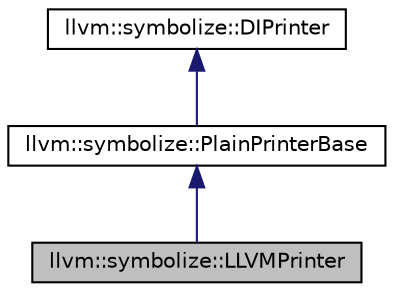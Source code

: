 digraph "llvm::symbolize::LLVMPrinter"
{
 // LATEX_PDF_SIZE
  bgcolor="transparent";
  edge [fontname="Helvetica",fontsize="10",labelfontname="Helvetica",labelfontsize="10"];
  node [fontname="Helvetica",fontsize="10",shape=record];
  Node1 [label="llvm::symbolize::LLVMPrinter",height=0.2,width=0.4,color="black", fillcolor="grey75", style="filled", fontcolor="black",tooltip=" "];
  Node2 -> Node1 [dir="back",color="midnightblue",fontsize="10",style="solid",fontname="Helvetica"];
  Node2 [label="llvm::symbolize::PlainPrinterBase",height=0.2,width=0.4,color="black",URL="$classllvm_1_1symbolize_1_1PlainPrinterBase.html",tooltip=" "];
  Node3 -> Node2 [dir="back",color="midnightblue",fontsize="10",style="solid",fontname="Helvetica"];
  Node3 [label="llvm::symbolize::DIPrinter",height=0.2,width=0.4,color="black",URL="$classllvm_1_1symbolize_1_1DIPrinter.html",tooltip=" "];
}
